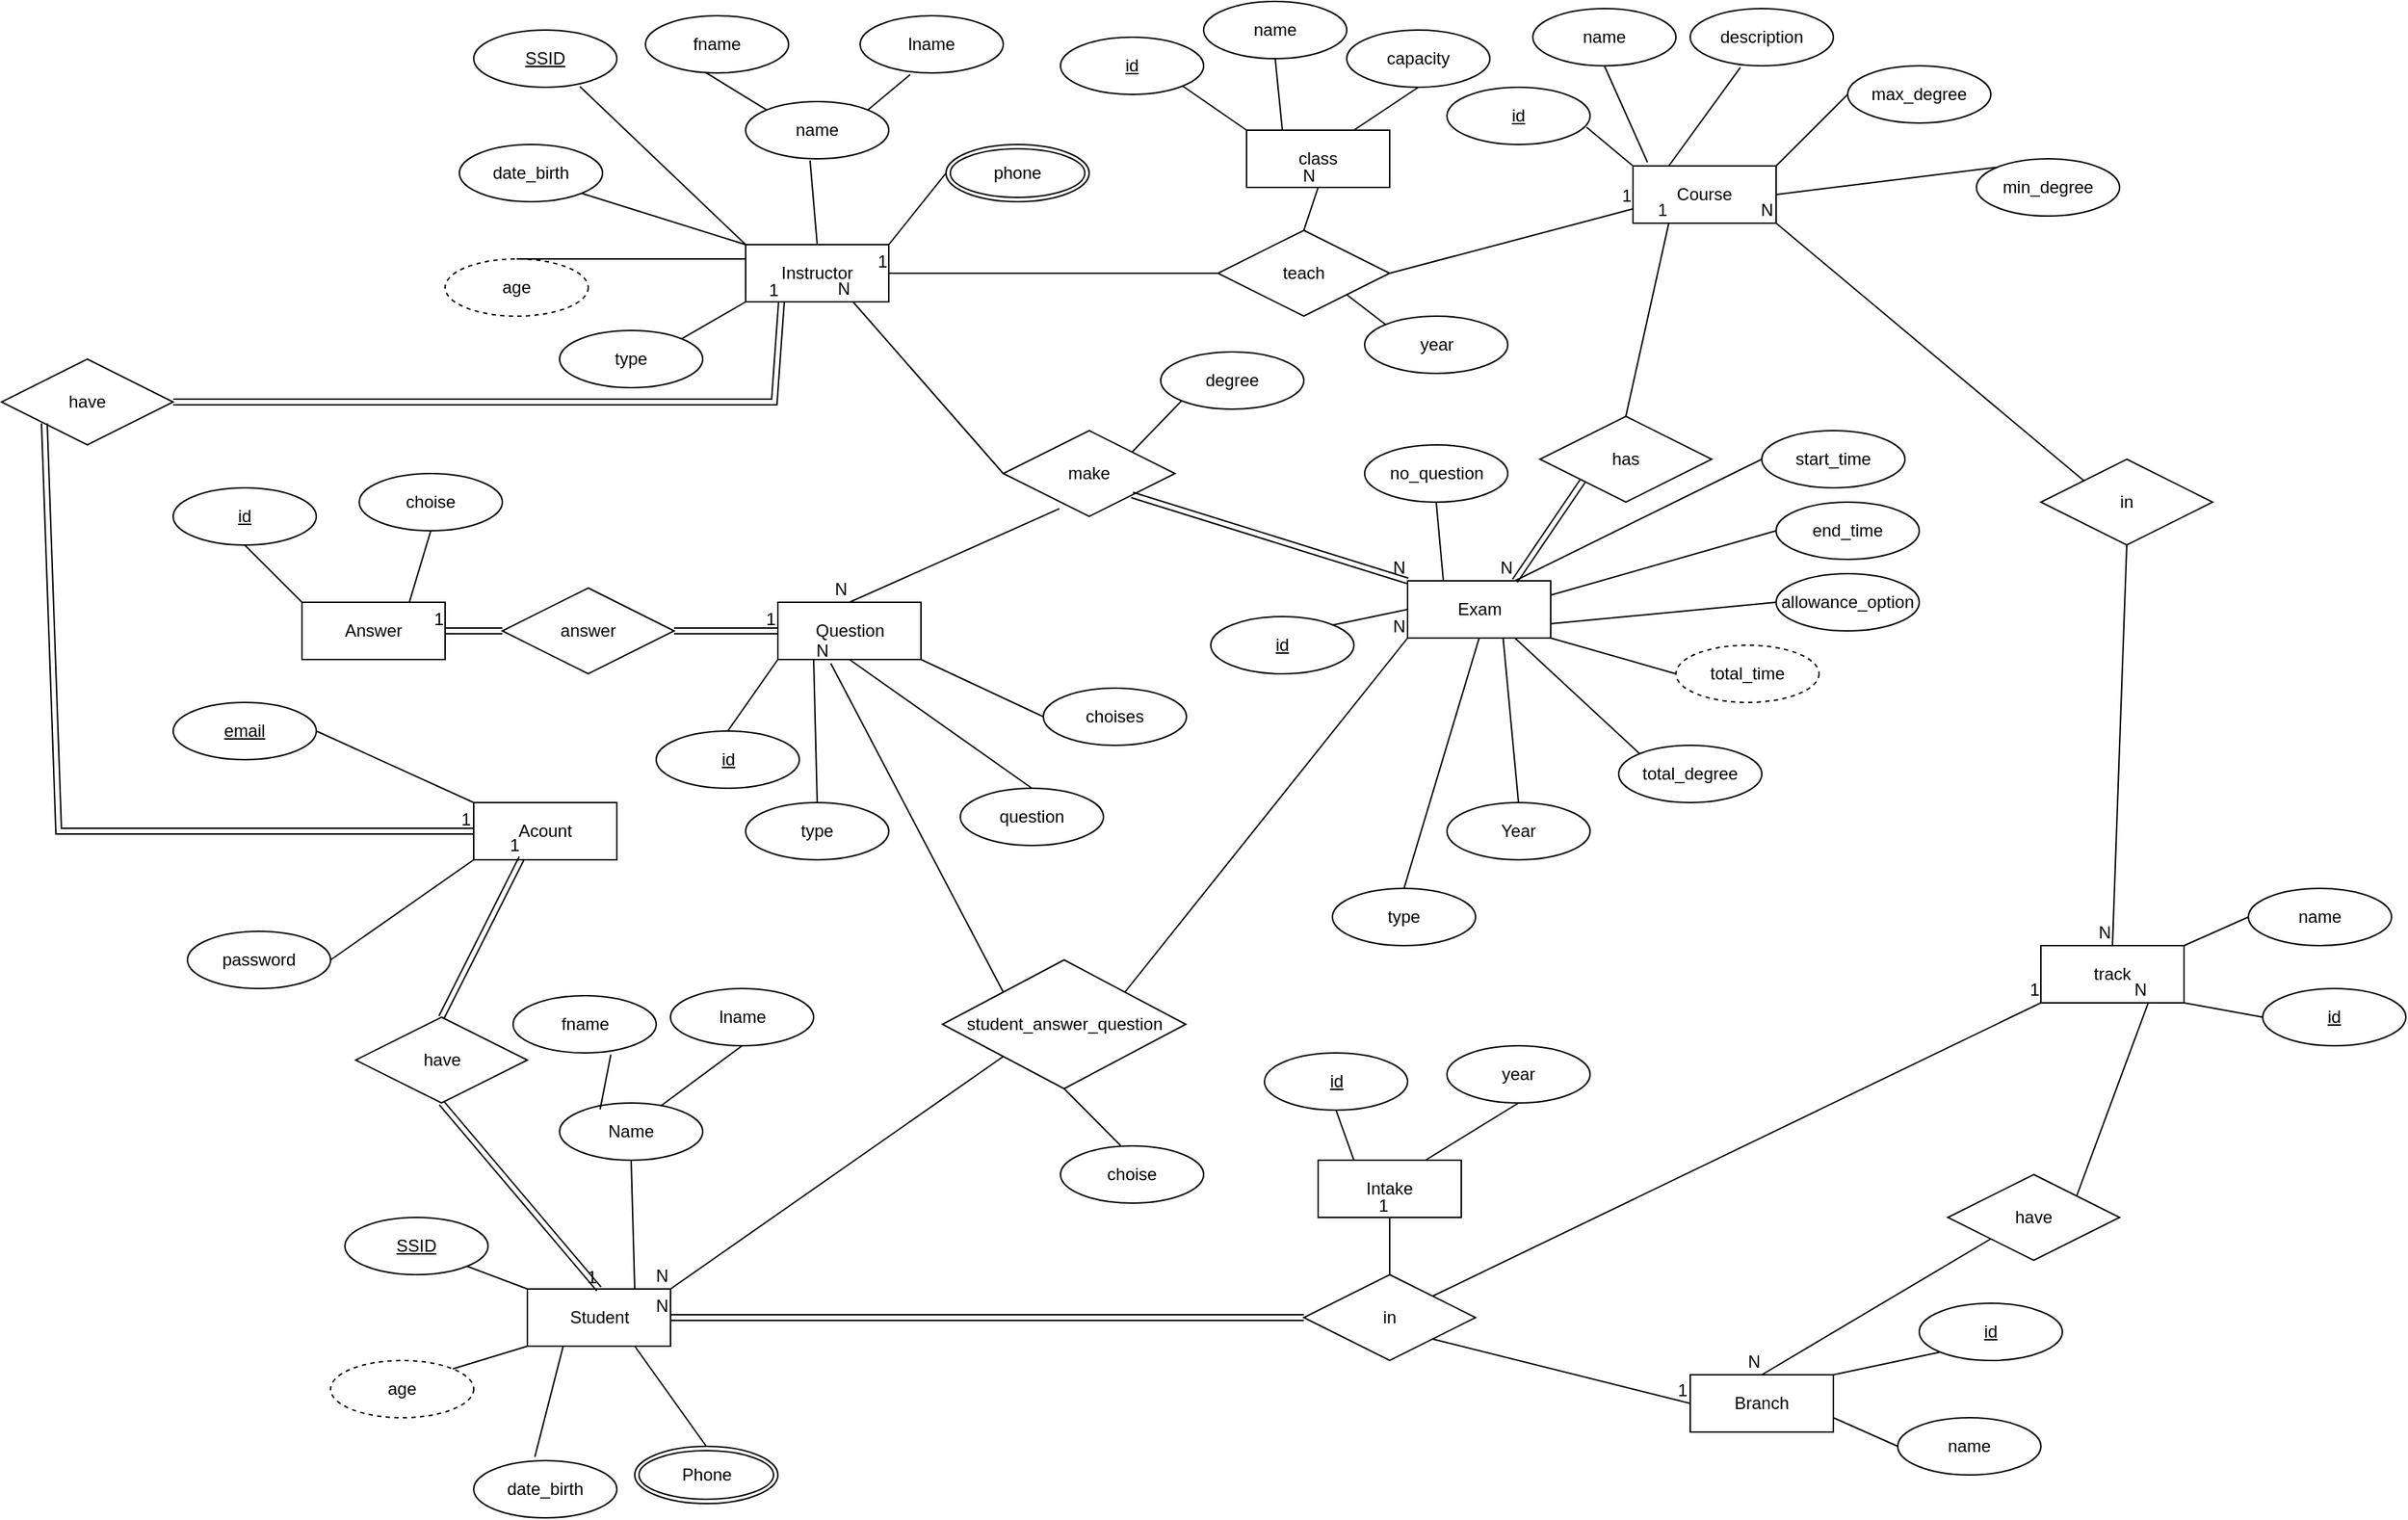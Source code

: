 <mxfile version="24.7.8">
  <diagram name="Page-1" id="6rjsLuwxw9vJ4k6Bj9x0">
    <mxGraphModel dx="2284" dy="843" grid="1" gridSize="10" guides="1" tooltips="1" connect="1" arrows="1" fold="1" page="1" pageScale="1" pageWidth="850" pageHeight="1100" math="0" shadow="0">
      <root>
        <mxCell id="0" />
        <mxCell id="1" parent="0" />
        <mxCell id="X1uNKG1rofJCswYm5kxe-12" value="Course" style="whiteSpace=wrap;html=1;align=center;" parent="1" vertex="1">
          <mxGeometry x="520" y="165" width="100" height="40" as="geometry" />
        </mxCell>
        <mxCell id="X1uNKG1rofJCswYm5kxe-13" value="id" style="ellipse;whiteSpace=wrap;html=1;align=center;fontStyle=4;" parent="1" vertex="1">
          <mxGeometry x="390" y="110" width="100" height="40" as="geometry" />
        </mxCell>
        <mxCell id="X1uNKG1rofJCswYm5kxe-14" value="name" style="ellipse;whiteSpace=wrap;html=1;align=center;" parent="1" vertex="1">
          <mxGeometry x="450" y="55" width="100" height="40" as="geometry" />
        </mxCell>
        <mxCell id="X1uNKG1rofJCswYm5kxe-15" value="description" style="ellipse;whiteSpace=wrap;html=1;align=center;" parent="1" vertex="1">
          <mxGeometry x="560" y="55" width="100" height="40" as="geometry" />
        </mxCell>
        <mxCell id="X1uNKG1rofJCswYm5kxe-16" value="max_degree" style="ellipse;whiteSpace=wrap;html=1;align=center;" parent="1" vertex="1">
          <mxGeometry x="670" y="95" width="100" height="40" as="geometry" />
        </mxCell>
        <mxCell id="X1uNKG1rofJCswYm5kxe-17" value="min_degree" style="ellipse;whiteSpace=wrap;html=1;align=center;" parent="1" vertex="1">
          <mxGeometry x="760" y="160" width="100" height="40" as="geometry" />
        </mxCell>
        <mxCell id="X1uNKG1rofJCswYm5kxe-18" value="" style="endArrow=none;html=1;rounded=0;exitX=0.975;exitY=0.696;exitDx=0;exitDy=0;exitPerimeter=0;entryX=0;entryY=0;entryDx=0;entryDy=0;" parent="1" source="X1uNKG1rofJCswYm5kxe-13" target="X1uNKG1rofJCswYm5kxe-12" edge="1">
          <mxGeometry relative="1" as="geometry">
            <mxPoint x="450" y="155" as="sourcePoint" />
            <mxPoint x="610" y="155" as="targetPoint" />
          </mxGeometry>
        </mxCell>
        <mxCell id="X1uNKG1rofJCswYm5kxe-19" value="" style="endArrow=none;html=1;rounded=0;exitX=0.5;exitY=1;exitDx=0;exitDy=0;entryX=0.101;entryY=-0.065;entryDx=0;entryDy=0;entryPerimeter=0;" parent="1" source="X1uNKG1rofJCswYm5kxe-14" target="X1uNKG1rofJCswYm5kxe-12" edge="1">
          <mxGeometry relative="1" as="geometry">
            <mxPoint x="448" y="103" as="sourcePoint" />
            <mxPoint x="540" y="155" as="targetPoint" />
          </mxGeometry>
        </mxCell>
        <mxCell id="X1uNKG1rofJCswYm5kxe-20" value="" style="endArrow=none;html=1;rounded=0;exitX=0.35;exitY=1.029;exitDx=0;exitDy=0;entryX=0.25;entryY=0;entryDx=0;entryDy=0;exitPerimeter=0;" parent="1" source="X1uNKG1rofJCswYm5kxe-15" target="X1uNKG1rofJCswYm5kxe-12" edge="1">
          <mxGeometry relative="1" as="geometry">
            <mxPoint x="550" y="95" as="sourcePoint" />
            <mxPoint x="555" y="175" as="targetPoint" />
          </mxGeometry>
        </mxCell>
        <mxCell id="X1uNKG1rofJCswYm5kxe-21" value="" style="endArrow=none;html=1;rounded=0;exitX=0;exitY=0.5;exitDx=0;exitDy=0;entryX=1;entryY=0;entryDx=0;entryDy=0;" parent="1" source="X1uNKG1rofJCswYm5kxe-16" target="X1uNKG1rofJCswYm5kxe-12" edge="1">
          <mxGeometry relative="1" as="geometry">
            <mxPoint x="665" y="96" as="sourcePoint" />
            <mxPoint x="605" y="175" as="targetPoint" />
          </mxGeometry>
        </mxCell>
        <mxCell id="X1uNKG1rofJCswYm5kxe-22" value="" style="endArrow=none;html=1;rounded=0;exitX=0;exitY=0;exitDx=0;exitDy=0;entryX=1;entryY=0.5;entryDx=0;entryDy=0;" parent="1" source="X1uNKG1rofJCswYm5kxe-17" target="X1uNKG1rofJCswYm5kxe-12" edge="1">
          <mxGeometry relative="1" as="geometry">
            <mxPoint x="690" y="145" as="sourcePoint" />
            <mxPoint x="630" y="175" as="targetPoint" />
          </mxGeometry>
        </mxCell>
        <mxCell id="X1uNKG1rofJCswYm5kxe-23" value="Instructor" style="whiteSpace=wrap;html=1;align=center;" parent="1" vertex="1">
          <mxGeometry x="-100" y="220" width="100" height="40" as="geometry" />
        </mxCell>
        <mxCell id="X1uNKG1rofJCswYm5kxe-24" value="SSID" style="ellipse;whiteSpace=wrap;html=1;align=center;fontStyle=4;" parent="1" vertex="1">
          <mxGeometry x="-290" y="70" width="100" height="40" as="geometry" />
        </mxCell>
        <mxCell id="X1uNKG1rofJCswYm5kxe-25" value="fname" style="ellipse;whiteSpace=wrap;html=1;align=center;" parent="1" vertex="1">
          <mxGeometry x="-170" y="60" width="100" height="40" as="geometry" />
        </mxCell>
        <mxCell id="X1uNKG1rofJCswYm5kxe-26" value="lname" style="ellipse;whiteSpace=wrap;html=1;align=center;" parent="1" vertex="1">
          <mxGeometry x="-20" y="60" width="100" height="40" as="geometry" />
        </mxCell>
        <mxCell id="X1uNKG1rofJCswYm5kxe-27" value="" style="endArrow=none;html=1;rounded=0;exitX=0.742;exitY=0.987;exitDx=0;exitDy=0;exitPerimeter=0;entryX=0;entryY=0;entryDx=0;entryDy=0;" parent="1" source="X1uNKG1rofJCswYm5kxe-24" target="X1uNKG1rofJCswYm5kxe-23" edge="1">
          <mxGeometry relative="1" as="geometry">
            <mxPoint x="-140" y="290" as="sourcePoint" />
            <mxPoint x="20" y="290" as="targetPoint" />
          </mxGeometry>
        </mxCell>
        <mxCell id="X1uNKG1rofJCswYm5kxe-28" value="" style="endArrow=none;html=1;rounded=0;exitX=0.417;exitY=0.987;exitDx=0;exitDy=0;exitPerimeter=0;entryX=0;entryY=0;entryDx=0;entryDy=0;" parent="1" source="X1uNKG1rofJCswYm5kxe-25" target="X1uNKG1rofJCswYm5kxe-34" edge="1">
          <mxGeometry relative="1" as="geometry">
            <mxPoint x="-206" y="119" as="sourcePoint" />
            <mxPoint x="-110" y="210" as="targetPoint" />
          </mxGeometry>
        </mxCell>
        <mxCell id="X1uNKG1rofJCswYm5kxe-29" value="" style="endArrow=none;html=1;rounded=0;exitX=0.35;exitY=1.029;exitDx=0;exitDy=0;exitPerimeter=0;entryX=1;entryY=0;entryDx=0;entryDy=0;" parent="1" source="X1uNKG1rofJCswYm5kxe-26" target="X1uNKG1rofJCswYm5kxe-34" edge="1">
          <mxGeometry relative="1" as="geometry">
            <mxPoint x="-111" y="111" as="sourcePoint" />
            <mxPoint x="-85" y="210" as="targetPoint" />
          </mxGeometry>
        </mxCell>
        <mxCell id="X1uNKG1rofJCswYm5kxe-30" value="Question" style="whiteSpace=wrap;html=1;align=center;" parent="1" vertex="1">
          <mxGeometry x="-77.5" y="470" width="100" height="40" as="geometry" />
        </mxCell>
        <mxCell id="X1uNKG1rofJCswYm5kxe-31" value="id" style="ellipse;whiteSpace=wrap;html=1;align=center;fontStyle=4;" parent="1" vertex="1">
          <mxGeometry x="-162.5" y="560" width="100" height="40" as="geometry" />
        </mxCell>
        <mxCell id="X1uNKG1rofJCswYm5kxe-33" value="phone" style="ellipse;shape=doubleEllipse;margin=3;whiteSpace=wrap;html=1;align=center;" parent="1" vertex="1">
          <mxGeometry x="40" y="150" width="100" height="40" as="geometry" />
        </mxCell>
        <mxCell id="X1uNKG1rofJCswYm5kxe-34" value="name" style="ellipse;whiteSpace=wrap;html=1;align=center;" parent="1" vertex="1">
          <mxGeometry x="-100" y="120" width="100" height="40" as="geometry" />
        </mxCell>
        <mxCell id="X1uNKG1rofJCswYm5kxe-35" value="" style="endArrow=none;html=1;rounded=0;exitX=0.45;exitY=1.029;exitDx=0;exitDy=0;exitPerimeter=0;entryX=0.5;entryY=0;entryDx=0;entryDy=0;" parent="1" source="X1uNKG1rofJCswYm5kxe-34" target="X1uNKG1rofJCswYm5kxe-23" edge="1">
          <mxGeometry relative="1" as="geometry">
            <mxPoint x="-20" y="300" as="sourcePoint" />
            <mxPoint x="140" y="300" as="targetPoint" />
          </mxGeometry>
        </mxCell>
        <mxCell id="X1uNKG1rofJCswYm5kxe-36" value="" style="endArrow=none;html=1;rounded=0;exitX=1;exitY=0;exitDx=0;exitDy=0;entryX=0;entryY=0.5;entryDx=0;entryDy=0;" parent="1" source="X1uNKG1rofJCswYm5kxe-23" target="X1uNKG1rofJCswYm5kxe-33" edge="1">
          <mxGeometry relative="1" as="geometry">
            <mxPoint x="80" y="320" as="sourcePoint" />
            <mxPoint x="240" y="320" as="targetPoint" />
          </mxGeometry>
        </mxCell>
        <mxCell id="X1uNKG1rofJCswYm5kxe-37" value="age" style="ellipse;whiteSpace=wrap;html=1;align=center;dashed=1;" parent="1" vertex="1">
          <mxGeometry x="-310" y="230" width="100" height="40" as="geometry" />
        </mxCell>
        <mxCell id="X1uNKG1rofJCswYm5kxe-38" value="date_birth" style="ellipse;whiteSpace=wrap;html=1;align=center;" parent="1" vertex="1">
          <mxGeometry x="-300" y="150" width="100" height="40" as="geometry" />
        </mxCell>
        <mxCell id="X1uNKG1rofJCswYm5kxe-39" value="" style="endArrow=none;html=1;rounded=0;exitX=0;exitY=0;exitDx=0;exitDy=0;entryX=1;entryY=1;entryDx=0;entryDy=0;" parent="1" source="X1uNKG1rofJCswYm5kxe-23" target="X1uNKG1rofJCswYm5kxe-38" edge="1">
          <mxGeometry relative="1" as="geometry">
            <mxPoint x="70" y="230" as="sourcePoint" />
            <mxPoint x="130" y="200" as="targetPoint" />
          </mxGeometry>
        </mxCell>
        <mxCell id="X1uNKG1rofJCswYm5kxe-40" value="" style="endArrow=none;html=1;rounded=0;exitX=0.5;exitY=0;exitDx=0;exitDy=0;entryX=0;entryY=0.25;entryDx=0;entryDy=0;" parent="1" source="X1uNKG1rofJCswYm5kxe-37" target="X1uNKG1rofJCswYm5kxe-23" edge="1">
          <mxGeometry relative="1" as="geometry">
            <mxPoint x="70" y="270" as="sourcePoint" />
            <mxPoint x="135" y="276" as="targetPoint" />
          </mxGeometry>
        </mxCell>
        <mxCell id="X1uNKG1rofJCswYm5kxe-41" value="type" style="ellipse;whiteSpace=wrap;html=1;align=center;" parent="1" vertex="1">
          <mxGeometry x="-100" y="610" width="100" height="40" as="geometry" />
        </mxCell>
        <mxCell id="X1uNKG1rofJCswYm5kxe-42" value="" style="endArrow=none;html=1;rounded=0;exitX=0.5;exitY=0;exitDx=0;exitDy=0;entryX=0;entryY=1;entryDx=0;entryDy=0;" parent="1" source="X1uNKG1rofJCswYm5kxe-31" target="X1uNKG1rofJCswYm5kxe-30" edge="1">
          <mxGeometry relative="1" as="geometry">
            <mxPoint x="-142.505" y="474.142" as="sourcePoint" />
            <mxPoint x="92.14" y="570" as="targetPoint" />
          </mxGeometry>
        </mxCell>
        <mxCell id="X1uNKG1rofJCswYm5kxe-43" value="" style="endArrow=none;html=1;rounded=0;exitX=0.5;exitY=0;exitDx=0;exitDy=0;entryX=0.25;entryY=1;entryDx=0;entryDy=0;" parent="1" source="X1uNKG1rofJCswYm5kxe-41" target="X1uNKG1rofJCswYm5kxe-30" edge="1">
          <mxGeometry relative="1" as="geometry">
            <mxPoint x="-57.646" y="434.226" as="sourcePoint" />
            <mxPoint x="-37.86" y="560" as="targetPoint" />
          </mxGeometry>
        </mxCell>
        <mxCell id="X1uNKG1rofJCswYm5kxe-44" value="Exam" style="whiteSpace=wrap;html=1;align=center;direction=west;" parent="1" vertex="1">
          <mxGeometry x="362.5" y="455.0" width="100" height="40" as="geometry" />
        </mxCell>
        <mxCell id="X1uNKG1rofJCswYm5kxe-47" value="Student" style="whiteSpace=wrap;html=1;align=center;" parent="1" vertex="1">
          <mxGeometry x="-252.5" y="950" width="100" height="40" as="geometry" />
        </mxCell>
        <mxCell id="X1uNKG1rofJCswYm5kxe-54" value="SSID" style="ellipse;whiteSpace=wrap;html=1;align=center;fontStyle=4;" parent="1" vertex="1">
          <mxGeometry x="-380" y="900" width="100" height="40" as="geometry" />
        </mxCell>
        <mxCell id="X1uNKG1rofJCswYm5kxe-55" value="Name" style="ellipse;whiteSpace=wrap;html=1;align=center;" parent="1" vertex="1">
          <mxGeometry x="-230" y="820" width="100" height="40" as="geometry" />
        </mxCell>
        <mxCell id="X1uNKG1rofJCswYm5kxe-56" value="fname" style="ellipse;whiteSpace=wrap;html=1;align=center;" parent="1" vertex="1">
          <mxGeometry x="-262.5" y="745" width="100" height="40" as="geometry" />
        </mxCell>
        <mxCell id="X1uNKG1rofJCswYm5kxe-57" value="lname" style="ellipse;whiteSpace=wrap;html=1;align=center;" parent="1" vertex="1">
          <mxGeometry x="-152.5" y="740" width="100" height="40" as="geometry" />
        </mxCell>
        <mxCell id="X1uNKG1rofJCswYm5kxe-59" value="Phone" style="ellipse;shape=doubleEllipse;margin=3;whiteSpace=wrap;html=1;align=center;" parent="1" vertex="1">
          <mxGeometry x="-177.5" y="1060" width="100" height="40" as="geometry" />
        </mxCell>
        <mxCell id="X1uNKG1rofJCswYm5kxe-60" value="date_birth" style="ellipse;whiteSpace=wrap;html=1;align=center;" parent="1" vertex="1">
          <mxGeometry x="-290" y="1070" width="100" height="40" as="geometry" />
        </mxCell>
        <mxCell id="X1uNKG1rofJCswYm5kxe-61" value="" style="endArrow=none;html=1;rounded=0;exitX=1;exitY=1;exitDx=0;exitDy=0;entryX=0;entryY=0;entryDx=0;entryDy=0;" parent="1" source="X1uNKG1rofJCswYm5kxe-54" target="X1uNKG1rofJCswYm5kxe-47" edge="1">
          <mxGeometry relative="1" as="geometry">
            <mxPoint x="-392.5" y="970" as="sourcePoint" />
            <mxPoint x="-232.5" y="970" as="targetPoint" />
          </mxGeometry>
        </mxCell>
        <mxCell id="X1uNKG1rofJCswYm5kxe-62" value="" style="endArrow=none;html=1;rounded=0;exitX=0.5;exitY=1;exitDx=0;exitDy=0;entryX=0.75;entryY=0;entryDx=0;entryDy=0;" parent="1" source="X1uNKG1rofJCswYm5kxe-55" target="X1uNKG1rofJCswYm5kxe-47" edge="1">
          <mxGeometry relative="1" as="geometry">
            <mxPoint x="-347.5" y="864" as="sourcePoint" />
            <mxPoint x="-172.5" y="920" as="targetPoint" />
          </mxGeometry>
        </mxCell>
        <mxCell id="X1uNKG1rofJCswYm5kxe-63" value="" style="endArrow=none;html=1;rounded=0;exitX=0.683;exitY=1.029;exitDx=0;exitDy=0;entryX=0.283;entryY=0.113;entryDx=0;entryDy=0;exitPerimeter=0;entryPerimeter=0;" parent="1" source="X1uNKG1rofJCswYm5kxe-56" target="X1uNKG1rofJCswYm5kxe-55" edge="1">
          <mxGeometry relative="1" as="geometry">
            <mxPoint x="-239.5" y="871" as="sourcePoint" />
            <mxPoint x="-237.5" y="910" as="targetPoint" />
          </mxGeometry>
        </mxCell>
        <mxCell id="X1uNKG1rofJCswYm5kxe-64" value="" style="endArrow=none;html=1;rounded=0;exitX=0.5;exitY=1;exitDx=0;exitDy=0;entryX=0.708;entryY=0.05;entryDx=0;entryDy=0;entryPerimeter=0;" parent="1" source="X1uNKG1rofJCswYm5kxe-57" target="X1uNKG1rofJCswYm5kxe-55" edge="1">
          <mxGeometry relative="1" as="geometry">
            <mxPoint x="-304.5" y="791" as="sourcePoint" />
            <mxPoint x="-254.5" y="835" as="targetPoint" />
          </mxGeometry>
        </mxCell>
        <mxCell id="X1uNKG1rofJCswYm5kxe-65" value="" style="endArrow=none;html=1;rounded=0;exitX=0.5;exitY=0;exitDx=0;exitDy=0;entryX=0.75;entryY=1;entryDx=0;entryDy=0;" parent="1" source="X1uNKG1rofJCswYm5kxe-59" target="X1uNKG1rofJCswYm5kxe-47" edge="1">
          <mxGeometry relative="1" as="geometry">
            <mxPoint x="-197.5" y="844" as="sourcePoint" />
            <mxPoint x="-191.5" y="882" as="targetPoint" />
          </mxGeometry>
        </mxCell>
        <mxCell id="X1uNKG1rofJCswYm5kxe-66" value="" style="endArrow=none;html=1;rounded=0;exitX=0.427;exitY=-0.065;exitDx=0;exitDy=0;entryX=0.25;entryY=1;entryDx=0;entryDy=0;exitPerimeter=0;" parent="1" source="X1uNKG1rofJCswYm5kxe-60" target="X1uNKG1rofJCswYm5kxe-47" edge="1">
          <mxGeometry relative="1" as="geometry">
            <mxPoint x="-92.5" y="920" as="sourcePoint" />
            <mxPoint x="-142.5" y="960" as="targetPoint" />
          </mxGeometry>
        </mxCell>
        <mxCell id="X1uNKG1rofJCswYm5kxe-67" value="age" style="ellipse;whiteSpace=wrap;html=1;align=center;dashed=1;" parent="1" vertex="1">
          <mxGeometry x="-390" y="1000" width="100" height="40" as="geometry" />
        </mxCell>
        <mxCell id="X1uNKG1rofJCswYm5kxe-85" value="Acount" style="whiteSpace=wrap;html=1;align=center;" parent="1" vertex="1">
          <mxGeometry x="-290" y="610.0" width="100" height="40" as="geometry" />
        </mxCell>
        <mxCell id="X1uNKG1rofJCswYm5kxe-86" value="type" style="ellipse;whiteSpace=wrap;html=1;align=center;direction=west;" parent="1" vertex="1">
          <mxGeometry x="310" y="670" width="100" height="40" as="geometry" />
        </mxCell>
        <mxCell id="X1uNKG1rofJCswYm5kxe-87" value="id" style="ellipse;whiteSpace=wrap;html=1;align=center;fontStyle=4;direction=west;" parent="1" vertex="1">
          <mxGeometry x="225" y="480" width="100" height="40" as="geometry" />
        </mxCell>
        <mxCell id="X1uNKG1rofJCswYm5kxe-88" value="" style="endArrow=none;html=1;rounded=0;exitX=0;exitY=1;exitDx=0;exitDy=0;entryX=1;entryY=0.5;entryDx=0;entryDy=0;" parent="1" source="X1uNKG1rofJCswYm5kxe-87" target="X1uNKG1rofJCswYm5kxe-44" edge="1">
          <mxGeometry relative="1" as="geometry">
            <mxPoint x="432.5" y="350" as="sourcePoint" />
            <mxPoint x="592.5" y="350" as="targetPoint" />
          </mxGeometry>
        </mxCell>
        <mxCell id="X1uNKG1rofJCswYm5kxe-89" value="" style="endArrow=none;html=1;rounded=0;exitX=0.5;exitY=0;exitDx=0;exitDy=0;entryX=0.5;entryY=1;entryDx=0;entryDy=0;" parent="1" source="X1uNKG1rofJCswYm5kxe-44" target="X1uNKG1rofJCswYm5kxe-86" edge="1">
          <mxGeometry relative="1" as="geometry">
            <mxPoint x="337.5" y="429.0" as="sourcePoint" />
            <mxPoint x="372.5" y="465.0" as="targetPoint" />
          </mxGeometry>
        </mxCell>
        <mxCell id="X1uNKG1rofJCswYm5kxe-106" value="start_time" style="ellipse;whiteSpace=wrap;html=1;align=center;" parent="1" vertex="1">
          <mxGeometry x="610" y="350" width="100" height="40" as="geometry" />
        </mxCell>
        <mxCell id="X1uNKG1rofJCswYm5kxe-108" value="end_time" style="ellipse;whiteSpace=wrap;html=1;align=center;" parent="1" vertex="1">
          <mxGeometry x="620" y="400" width="100" height="40" as="geometry" />
        </mxCell>
        <mxCell id="X1uNKG1rofJCswYm5kxe-109" value="" style="endArrow=none;html=1;rounded=0;exitX=0;exitY=0.5;exitDx=0;exitDy=0;entryX=0.25;entryY=1;entryDx=0;entryDy=0;" parent="1" source="X1uNKG1rofJCswYm5kxe-106" target="X1uNKG1rofJCswYm5kxe-44" edge="1">
          <mxGeometry relative="1" as="geometry">
            <mxPoint x="502.5" y="430.0" as="sourcePoint" />
            <mxPoint x="662.5" y="430.0" as="targetPoint" />
          </mxGeometry>
        </mxCell>
        <mxCell id="X1uNKG1rofJCswYm5kxe-110" value="" style="endArrow=none;html=1;rounded=0;exitX=0;exitY=0.5;exitDx=0;exitDy=0;entryX=0;entryY=0.75;entryDx=0;entryDy=0;" parent="1" source="X1uNKG1rofJCswYm5kxe-108" target="X1uNKG1rofJCswYm5kxe-44" edge="1">
          <mxGeometry relative="1" as="geometry">
            <mxPoint x="412.5" y="395" as="sourcePoint" />
            <mxPoint x="397.5" y="465.0" as="targetPoint" />
          </mxGeometry>
        </mxCell>
        <mxCell id="X1uNKG1rofJCswYm5kxe-111" value="allowance_option" style="ellipse;whiteSpace=wrap;html=1;align=center;" parent="1" vertex="1">
          <mxGeometry x="620" y="450" width="100" height="40" as="geometry" />
        </mxCell>
        <mxCell id="X1uNKG1rofJCswYm5kxe-112" value="" style="endArrow=none;html=1;rounded=0;exitX=0;exitY=0.5;exitDx=0;exitDy=0;entryX=0;entryY=0.25;entryDx=0;entryDy=0;" parent="1" source="X1uNKG1rofJCswYm5kxe-111" target="X1uNKG1rofJCswYm5kxe-44" edge="1">
          <mxGeometry relative="1" as="geometry">
            <mxPoint x="477.5" y="384" as="sourcePoint" />
            <mxPoint x="482.5" y="420" as="targetPoint" />
          </mxGeometry>
        </mxCell>
        <mxCell id="X1uNKG1rofJCswYm5kxe-127" value="Year" style="ellipse;whiteSpace=wrap;html=1;align=center;" parent="1" vertex="1">
          <mxGeometry x="390" y="610" width="100" height="40" as="geometry" />
        </mxCell>
        <mxCell id="X1uNKG1rofJCswYm5kxe-128" value="" style="endArrow=none;html=1;rounded=0;exitX=0.5;exitY=0;exitDx=0;exitDy=0;entryX=0.333;entryY=0.013;entryDx=0;entryDy=0;entryPerimeter=0;" parent="1" source="X1uNKG1rofJCswYm5kxe-127" target="X1uNKG1rofJCswYm5kxe-44" edge="1">
          <mxGeometry relative="1" as="geometry">
            <mxPoint x="352.5" y="580" as="sourcePoint" />
            <mxPoint x="512.5" y="580" as="targetPoint" />
          </mxGeometry>
        </mxCell>
        <mxCell id="X1uNKG1rofJCswYm5kxe-192" value="teach" style="shape=rhombus;perimeter=rhombusPerimeter;whiteSpace=wrap;html=1;align=center;" parent="1" vertex="1">
          <mxGeometry x="230" y="210" width="120" height="60" as="geometry" />
        </mxCell>
        <mxCell id="X1uNKG1rofJCswYm5kxe-202" value="question" style="ellipse;whiteSpace=wrap;html=1;align=center;" parent="1" vertex="1">
          <mxGeometry x="50" y="600" width="100" height="40" as="geometry" />
        </mxCell>
        <mxCell id="X1uNKG1rofJCswYm5kxe-205" value="" style="endArrow=none;html=1;rounded=0;exitX=0.5;exitY=0;exitDx=0;exitDy=0;entryX=0.5;entryY=1;entryDx=0;entryDy=0;" parent="1" source="X1uNKG1rofJCswYm5kxe-202" target="X1uNKG1rofJCswYm5kxe-30" edge="1">
          <mxGeometry relative="1" as="geometry">
            <mxPoint x="22.5" y="600" as="sourcePoint" />
            <mxPoint x="182.5" y="600" as="targetPoint" />
          </mxGeometry>
        </mxCell>
        <mxCell id="X1uNKG1rofJCswYm5kxe-206" value="" style="endArrow=none;html=1;rounded=0;exitX=0;exitY=0.5;exitDx=0;exitDy=0;entryX=1;entryY=1;entryDx=0;entryDy=0;" parent="1" source="kfpGIlWbYLHi0j-v9RI3-1" target="X1uNKG1rofJCswYm5kxe-30" edge="1">
          <mxGeometry relative="1" as="geometry">
            <mxPoint x="84.645" y="525.858" as="sourcePoint" />
            <mxPoint x="7.5" y="480" as="targetPoint" />
          </mxGeometry>
        </mxCell>
        <mxCell id="X1uNKG1rofJCswYm5kxe-209" value="year" style="ellipse;whiteSpace=wrap;html=1;align=center;direction=east;" parent="1" vertex="1">
          <mxGeometry x="332.5" y="270" width="100" height="40" as="geometry" />
        </mxCell>
        <mxCell id="X1uNKG1rofJCswYm5kxe-210" value="" style="endArrow=none;html=1;rounded=0;exitX=1;exitY=1;exitDx=0;exitDy=0;entryX=0;entryY=0;entryDx=0;entryDy=0;" parent="1" source="X1uNKG1rofJCswYm5kxe-192" target="X1uNKG1rofJCswYm5kxe-209" edge="1">
          <mxGeometry relative="1" as="geometry">
            <mxPoint x="530" y="355" as="sourcePoint" />
            <mxPoint x="690" y="355" as="targetPoint" />
          </mxGeometry>
        </mxCell>
        <mxCell id="X1uNKG1rofJCswYm5kxe-211" value="class" style="whiteSpace=wrap;html=1;align=center;" parent="1" vertex="1">
          <mxGeometry x="250" y="140" width="100" height="40" as="geometry" />
        </mxCell>
        <mxCell id="X1uNKG1rofJCswYm5kxe-216" value="" style="endArrow=none;html=1;rounded=0;exitX=0.5;exitY=0;exitDx=0;exitDy=0;entryX=0.5;entryY=1;entryDx=0;entryDy=0;" parent="1" source="X1uNKG1rofJCswYm5kxe-192" target="X1uNKG1rofJCswYm5kxe-211" edge="1">
          <mxGeometry relative="1" as="geometry">
            <mxPoint x="260" y="140" as="sourcePoint" />
            <mxPoint x="240" y="150" as="targetPoint" />
          </mxGeometry>
        </mxCell>
        <mxCell id="X1uNKG1rofJCswYm5kxe-217" value="N" style="resizable=0;html=1;whiteSpace=wrap;align=right;verticalAlign=bottom;" parent="X1uNKG1rofJCswYm5kxe-216" connectable="0" vertex="1">
          <mxGeometry x="1" relative="1" as="geometry" />
        </mxCell>
        <mxCell id="X1uNKG1rofJCswYm5kxe-218" value="" style="endArrow=none;html=1;rounded=0;exitX=0;exitY=0.5;exitDx=0;exitDy=0;entryX=1;entryY=0.5;entryDx=0;entryDy=0;" parent="1" source="X1uNKG1rofJCswYm5kxe-192" target="X1uNKG1rofJCswYm5kxe-23" edge="1">
          <mxGeometry relative="1" as="geometry">
            <mxPoint x="200" y="250" as="sourcePoint" />
            <mxPoint x="40" y="250" as="targetPoint" />
          </mxGeometry>
        </mxCell>
        <mxCell id="X1uNKG1rofJCswYm5kxe-219" value="1" style="resizable=0;html=1;whiteSpace=wrap;align=right;verticalAlign=bottom;" parent="X1uNKG1rofJCswYm5kxe-218" connectable="0" vertex="1">
          <mxGeometry x="1" relative="1" as="geometry" />
        </mxCell>
        <mxCell id="X1uNKG1rofJCswYm5kxe-220" value="" style="endArrow=none;html=1;rounded=0;exitX=1;exitY=0.5;exitDx=0;exitDy=0;entryX=0;entryY=0.75;entryDx=0;entryDy=0;" parent="1" source="X1uNKG1rofJCswYm5kxe-192" target="X1uNKG1rofJCswYm5kxe-12" edge="1">
          <mxGeometry relative="1" as="geometry">
            <mxPoint x="350" y="220" as="sourcePoint" />
            <mxPoint x="510" y="220" as="targetPoint" />
          </mxGeometry>
        </mxCell>
        <mxCell id="X1uNKG1rofJCswYm5kxe-221" value="1" style="resizable=0;html=1;whiteSpace=wrap;align=right;verticalAlign=bottom;" parent="X1uNKG1rofJCswYm5kxe-220" connectable="0" vertex="1">
          <mxGeometry x="1" relative="1" as="geometry" />
        </mxCell>
        <mxCell id="X1uNKG1rofJCswYm5kxe-223" value="id" style="ellipse;whiteSpace=wrap;html=1;align=center;fontStyle=4;" parent="1" vertex="1">
          <mxGeometry x="120" y="75" width="100" height="40" as="geometry" />
        </mxCell>
        <mxCell id="X1uNKG1rofJCswYm5kxe-224" value="name" style="ellipse;whiteSpace=wrap;html=1;align=center;" parent="1" vertex="1">
          <mxGeometry x="220" y="50" width="100" height="40" as="geometry" />
        </mxCell>
        <mxCell id="X1uNKG1rofJCswYm5kxe-225" value="capacity" style="ellipse;whiteSpace=wrap;html=1;align=center;" parent="1" vertex="1">
          <mxGeometry x="320" y="70" width="100" height="40" as="geometry" />
        </mxCell>
        <mxCell id="X1uNKG1rofJCswYm5kxe-226" value="" style="endArrow=none;html=1;rounded=0;exitX=1;exitY=1;exitDx=0;exitDy=0;entryX=0;entryY=0;entryDx=0;entryDy=0;" parent="1" source="X1uNKG1rofJCswYm5kxe-223" target="X1uNKG1rofJCswYm5kxe-211" edge="1">
          <mxGeometry relative="1" as="geometry">
            <mxPoint x="250" y="40" as="sourcePoint" />
            <mxPoint x="410" y="40" as="targetPoint" />
          </mxGeometry>
        </mxCell>
        <mxCell id="X1uNKG1rofJCswYm5kxe-227" value="" style="endArrow=none;html=1;rounded=0;exitX=0.5;exitY=1;exitDx=0;exitDy=0;entryX=0.25;entryY=0;entryDx=0;entryDy=0;" parent="1" source="X1uNKG1rofJCswYm5kxe-224" target="X1uNKG1rofJCswYm5kxe-211" edge="1">
          <mxGeometry relative="1" as="geometry">
            <mxPoint x="195" y="44" as="sourcePoint" />
            <mxPoint x="200" y="75" as="targetPoint" />
          </mxGeometry>
        </mxCell>
        <mxCell id="X1uNKG1rofJCswYm5kxe-228" value="" style="endArrow=none;html=1;rounded=0;exitX=0.5;exitY=1;exitDx=0;exitDy=0;entryX=0.75;entryY=0;entryDx=0;entryDy=0;" parent="1" source="X1uNKG1rofJCswYm5kxe-225" target="X1uNKG1rofJCswYm5kxe-211" edge="1">
          <mxGeometry relative="1" as="geometry">
            <mxPoint x="205" y="54" as="sourcePoint" />
            <mxPoint x="210" y="85" as="targetPoint" />
          </mxGeometry>
        </mxCell>
        <mxCell id="X1uNKG1rofJCswYm5kxe-234" value="type" style="ellipse;whiteSpace=wrap;html=1;align=center;" parent="1" vertex="1">
          <mxGeometry x="-230" y="280" width="100" height="40" as="geometry" />
        </mxCell>
        <mxCell id="X1uNKG1rofJCswYm5kxe-235" value="" style="endArrow=none;html=1;rounded=0;exitX=0;exitY=1;exitDx=0;exitDy=0;entryX=1;entryY=0;entryDx=0;entryDy=0;" parent="1" source="X1uNKG1rofJCswYm5kxe-23" target="X1uNKG1rofJCswYm5kxe-234" edge="1">
          <mxGeometry relative="1" as="geometry">
            <mxPoint x="-220" y="370" as="sourcePoint" />
            <mxPoint x="-60" y="370" as="targetPoint" />
          </mxGeometry>
        </mxCell>
        <mxCell id="X1uNKG1rofJCswYm5kxe-241" value="email" style="ellipse;whiteSpace=wrap;html=1;align=center;fontStyle=4;" parent="1" vertex="1">
          <mxGeometry x="-500" y="540" width="100" height="40" as="geometry" />
        </mxCell>
        <mxCell id="X1uNKG1rofJCswYm5kxe-242" value="password" style="ellipse;whiteSpace=wrap;html=1;align=center;" parent="1" vertex="1">
          <mxGeometry x="-490" y="700" width="100" height="40" as="geometry" />
        </mxCell>
        <mxCell id="X1uNKG1rofJCswYm5kxe-243" value="" style="endArrow=none;html=1;rounded=0;exitX=1;exitY=0.5;exitDx=0;exitDy=0;" parent="1" source="X1uNKG1rofJCswYm5kxe-241" edge="1">
          <mxGeometry relative="1" as="geometry">
            <mxPoint x="-440" y="750" as="sourcePoint" />
            <mxPoint x="-290" y="610" as="targetPoint" />
          </mxGeometry>
        </mxCell>
        <mxCell id="X1uNKG1rofJCswYm5kxe-244" value="" style="endArrow=none;html=1;rounded=0;exitX=1;exitY=0.5;exitDx=0;exitDy=0;entryX=0;entryY=1;entryDx=0;entryDy=0;" parent="1" source="X1uNKG1rofJCswYm5kxe-242" target="X1uNKG1rofJCswYm5kxe-85" edge="1">
          <mxGeometry relative="1" as="geometry">
            <mxPoint x="-360" y="720" as="sourcePoint" />
            <mxPoint x="-200" y="720" as="targetPoint" />
          </mxGeometry>
        </mxCell>
        <mxCell id="X1uNKG1rofJCswYm5kxe-245" value="have" style="shape=rhombus;perimeter=rhombusPerimeter;whiteSpace=wrap;html=1;align=center;" parent="1" vertex="1">
          <mxGeometry x="-372.5" y="760" width="120" height="60" as="geometry" />
        </mxCell>
        <mxCell id="X1uNKG1rofJCswYm5kxe-246" value="" style="shape=link;html=1;rounded=0;exitX=0.5;exitY=0;exitDx=0;exitDy=0;entryX=0.336;entryY=0.965;entryDx=0;entryDy=0;entryPerimeter=0;" parent="1" source="X1uNKG1rofJCswYm5kxe-245" target="X1uNKG1rofJCswYm5kxe-85" edge="1">
          <mxGeometry relative="1" as="geometry">
            <mxPoint x="-330" y="700" as="sourcePoint" />
            <mxPoint x="-170" y="700" as="targetPoint" />
          </mxGeometry>
        </mxCell>
        <mxCell id="X1uNKG1rofJCswYm5kxe-247" value="1" style="resizable=0;html=1;whiteSpace=wrap;align=right;verticalAlign=bottom;" parent="X1uNKG1rofJCswYm5kxe-246" connectable="0" vertex="1">
          <mxGeometry x="1" relative="1" as="geometry" />
        </mxCell>
        <mxCell id="X1uNKG1rofJCswYm5kxe-248" value="" style="shape=link;html=1;rounded=0;exitX=0.5;exitY=1;exitDx=0;exitDy=0;entryX=0.5;entryY=0;entryDx=0;entryDy=0;" parent="1" source="X1uNKG1rofJCswYm5kxe-245" target="X1uNKG1rofJCswYm5kxe-47" edge="1">
          <mxGeometry relative="1" as="geometry">
            <mxPoint x="-270" y="770" as="sourcePoint" />
            <mxPoint x="-236" y="649" as="targetPoint" />
          </mxGeometry>
        </mxCell>
        <mxCell id="X1uNKG1rofJCswYm5kxe-249" value="1" style="resizable=0;html=1;whiteSpace=wrap;align=right;verticalAlign=bottom;" parent="X1uNKG1rofJCswYm5kxe-248" connectable="0" vertex="1">
          <mxGeometry x="1" relative="1" as="geometry" />
        </mxCell>
        <mxCell id="X1uNKG1rofJCswYm5kxe-250" value="have" style="shape=rhombus;perimeter=rhombusPerimeter;whiteSpace=wrap;html=1;align=center;" parent="1" vertex="1">
          <mxGeometry x="-620" y="300" width="120" height="60" as="geometry" />
        </mxCell>
        <mxCell id="X1uNKG1rofJCswYm5kxe-251" value="" style="shape=link;html=1;rounded=0;exitX=1;exitY=0.5;exitDx=0;exitDy=0;entryX=0.25;entryY=1;entryDx=0;entryDy=0;" parent="1" source="X1uNKG1rofJCswYm5kxe-250" target="X1uNKG1rofJCswYm5kxe-23" edge="1">
          <mxGeometry relative="1" as="geometry">
            <mxPoint x="-270" y="770" as="sourcePoint" />
            <mxPoint x="-236" y="649" as="targetPoint" />
            <Array as="points">
              <mxPoint x="-80" y="330" />
            </Array>
          </mxGeometry>
        </mxCell>
        <mxCell id="X1uNKG1rofJCswYm5kxe-252" value="1" style="resizable=0;html=1;whiteSpace=wrap;align=right;verticalAlign=bottom;" parent="X1uNKG1rofJCswYm5kxe-251" connectable="0" vertex="1">
          <mxGeometry x="1" relative="1" as="geometry" />
        </mxCell>
        <mxCell id="X1uNKG1rofJCswYm5kxe-253" value="" style="shape=link;html=1;rounded=0;exitX=0;exitY=1;exitDx=0;exitDy=0;entryX=0;entryY=0.5;entryDx=0;entryDy=0;" parent="1" source="X1uNKG1rofJCswYm5kxe-250" target="X1uNKG1rofJCswYm5kxe-85" edge="1">
          <mxGeometry relative="1" as="geometry">
            <mxPoint x="-180" y="490" as="sourcePoint" />
            <mxPoint x="-141" y="447" as="targetPoint" />
            <Array as="points">
              <mxPoint x="-580" y="630" />
            </Array>
          </mxGeometry>
        </mxCell>
        <mxCell id="X1uNKG1rofJCswYm5kxe-254" value="1" style="resizable=0;html=1;whiteSpace=wrap;align=right;verticalAlign=bottom;" parent="X1uNKG1rofJCswYm5kxe-253" connectable="0" vertex="1">
          <mxGeometry x="1" relative="1" as="geometry" />
        </mxCell>
        <mxCell id="X1uNKG1rofJCswYm5kxe-266" value="" style="endArrow=none;html=1;rounded=0;entryX=0.5;entryY=0;entryDx=0;entryDy=0;exitX=0.327;exitY=0.91;exitDx=0;exitDy=0;exitPerimeter=0;" parent="1" source="X1uNKG1rofJCswYm5kxe-269" target="X1uNKG1rofJCswYm5kxe-30" edge="1">
          <mxGeometry relative="1" as="geometry">
            <mxPoint x="110" y="410" as="sourcePoint" />
            <mxPoint x="473" y="505" as="targetPoint" />
          </mxGeometry>
        </mxCell>
        <mxCell id="X1uNKG1rofJCswYm5kxe-267" value="N" style="resizable=0;html=1;whiteSpace=wrap;align=right;verticalAlign=bottom;" parent="X1uNKG1rofJCswYm5kxe-266" connectable="0" vertex="1">
          <mxGeometry x="1" relative="1" as="geometry" />
        </mxCell>
        <mxCell id="X1uNKG1rofJCswYm5kxe-269" value="make" style="shape=rhombus;perimeter=rhombusPerimeter;whiteSpace=wrap;html=1;align=center;" parent="1" vertex="1">
          <mxGeometry x="80" y="350" width="120" height="60" as="geometry" />
        </mxCell>
        <mxCell id="X1uNKG1rofJCswYm5kxe-272" value="" style="shape=link;html=1;rounded=0;entryX=1;entryY=1;entryDx=0;entryDy=0;exitX=1;exitY=1;exitDx=0;exitDy=0;" parent="1" source="X1uNKG1rofJCswYm5kxe-269" target="X1uNKG1rofJCswYm5kxe-44" edge="1">
          <mxGeometry relative="1" as="geometry">
            <mxPoint x="200" y="380" as="sourcePoint" />
            <mxPoint x="360" y="380" as="targetPoint" />
          </mxGeometry>
        </mxCell>
        <mxCell id="X1uNKG1rofJCswYm5kxe-273" value="N" style="resizable=0;html=1;whiteSpace=wrap;align=right;verticalAlign=bottom;" parent="X1uNKG1rofJCswYm5kxe-272" connectable="0" vertex="1">
          <mxGeometry x="1" relative="1" as="geometry" />
        </mxCell>
        <mxCell id="X1uNKG1rofJCswYm5kxe-276" value="" style="endArrow=none;html=1;rounded=0;entryX=0.75;entryY=1;entryDx=0;entryDy=0;exitX=0;exitY=0.5;exitDx=0;exitDy=0;" parent="1" source="X1uNKG1rofJCswYm5kxe-269" target="X1uNKG1rofJCswYm5kxe-23" edge="1">
          <mxGeometry relative="1" as="geometry">
            <mxPoint x="20" y="300" as="sourcePoint" />
            <mxPoint x="180" y="300" as="targetPoint" />
          </mxGeometry>
        </mxCell>
        <mxCell id="X1uNKG1rofJCswYm5kxe-277" value="N" style="resizable=0;html=1;whiteSpace=wrap;align=right;verticalAlign=bottom;" parent="X1uNKG1rofJCswYm5kxe-276" connectable="0" vertex="1">
          <mxGeometry x="1" relative="1" as="geometry" />
        </mxCell>
        <mxCell id="X1uNKG1rofJCswYm5kxe-283" value="has" style="shape=rhombus;perimeter=rhombusPerimeter;whiteSpace=wrap;html=1;align=center;" parent="1" vertex="1">
          <mxGeometry x="455" y="340" width="120" height="60" as="geometry" />
        </mxCell>
        <mxCell id="X1uNKG1rofJCswYm5kxe-286" value="" style="endArrow=none;html=1;rounded=0;exitX=0.5;exitY=0;exitDx=0;exitDy=0;entryX=0.25;entryY=1;entryDx=0;entryDy=0;" parent="1" source="X1uNKG1rofJCswYm5kxe-283" target="X1uNKG1rofJCswYm5kxe-12" edge="1">
          <mxGeometry relative="1" as="geometry">
            <mxPoint x="520" y="310" as="sourcePoint" />
            <mxPoint x="680" y="310" as="targetPoint" />
          </mxGeometry>
        </mxCell>
        <mxCell id="X1uNKG1rofJCswYm5kxe-287" value="1" style="resizable=0;html=1;whiteSpace=wrap;align=right;verticalAlign=bottom;" parent="X1uNKG1rofJCswYm5kxe-286" connectable="0" vertex="1">
          <mxGeometry x="1" relative="1" as="geometry" />
        </mxCell>
        <mxCell id="X1uNKG1rofJCswYm5kxe-290" value="" style="shape=link;html=1;rounded=0;exitX=0;exitY=1;exitDx=0;exitDy=0;entryX=0.25;entryY=1;entryDx=0;entryDy=0;" parent="1" source="X1uNKG1rofJCswYm5kxe-283" target="X1uNKG1rofJCswYm5kxe-44" edge="1">
          <mxGeometry relative="1" as="geometry">
            <mxPoint x="570" y="400" as="sourcePoint" />
            <mxPoint x="730" y="400" as="targetPoint" />
          </mxGeometry>
        </mxCell>
        <mxCell id="X1uNKG1rofJCswYm5kxe-291" value="N" style="resizable=0;html=1;whiteSpace=wrap;align=right;verticalAlign=bottom;" parent="X1uNKG1rofJCswYm5kxe-290" connectable="0" vertex="1">
          <mxGeometry x="1" relative="1" as="geometry" />
        </mxCell>
        <mxCell id="X1uNKG1rofJCswYm5kxe-292" value="no_question" style="ellipse;whiteSpace=wrap;html=1;align=center;" parent="1" vertex="1">
          <mxGeometry x="332.5" y="360" width="100" height="40" as="geometry" />
        </mxCell>
        <mxCell id="X1uNKG1rofJCswYm5kxe-295" value="" style="endArrow=none;html=1;rounded=0;exitX=0;exitY=1;exitDx=0;exitDy=0;entryX=1;entryY=0;entryDx=0;entryDy=0;" parent="1" source="X1uNKG1rofJCswYm5kxe-386" target="X1uNKG1rofJCswYm5kxe-269" edge="1">
          <mxGeometry relative="1" as="geometry">
            <mxPoint x="170" y="440" as="sourcePoint" />
            <mxPoint x="260" y="620" as="targetPoint" />
          </mxGeometry>
        </mxCell>
        <mxCell id="X1uNKG1rofJCswYm5kxe-297" value="Intake" style="whiteSpace=wrap;html=1;align=center;" parent="1" vertex="1">
          <mxGeometry x="300" y="860" width="100" height="40" as="geometry" />
        </mxCell>
        <mxCell id="X1uNKG1rofJCswYm5kxe-298" value="id" style="ellipse;whiteSpace=wrap;html=1;align=center;fontStyle=4;" parent="1" vertex="1">
          <mxGeometry x="262.5" y="785" width="100" height="40" as="geometry" />
        </mxCell>
        <mxCell id="X1uNKG1rofJCswYm5kxe-299" value="year" style="ellipse;whiteSpace=wrap;html=1;align=center;" parent="1" vertex="1">
          <mxGeometry x="390" y="780" width="100" height="40" as="geometry" />
        </mxCell>
        <mxCell id="X1uNKG1rofJCswYm5kxe-300" value="" style="endArrow=none;html=1;rounded=0;exitX=0.5;exitY=1;exitDx=0;exitDy=0;entryX=0.25;entryY=0;entryDx=0;entryDy=0;" parent="1" source="X1uNKG1rofJCswYm5kxe-298" target="X1uNKG1rofJCswYm5kxe-297" edge="1">
          <mxGeometry relative="1" as="geometry">
            <mxPoint x="335" y="900" as="sourcePoint" />
            <mxPoint x="495" y="900" as="targetPoint" />
          </mxGeometry>
        </mxCell>
        <mxCell id="X1uNKG1rofJCswYm5kxe-301" value="" style="endArrow=none;html=1;rounded=0;exitX=0.5;exitY=1;exitDx=0;exitDy=0;entryX=0.75;entryY=0;entryDx=0;entryDy=0;" parent="1" source="X1uNKG1rofJCswYm5kxe-299" target="X1uNKG1rofJCswYm5kxe-297" edge="1">
          <mxGeometry relative="1" as="geometry">
            <mxPoint x="395" y="860" as="sourcePoint" />
            <mxPoint x="400" y="930" as="targetPoint" />
          </mxGeometry>
        </mxCell>
        <mxCell id="X1uNKG1rofJCswYm5kxe-302" value="in" style="shape=rhombus;perimeter=rhombusPerimeter;whiteSpace=wrap;html=1;align=center;" parent="1" vertex="1">
          <mxGeometry x="290" y="940" width="120" height="60" as="geometry" />
        </mxCell>
        <mxCell id="X1uNKG1rofJCswYm5kxe-308" value="" style="shape=link;html=1;rounded=0;exitX=0;exitY=0.5;exitDx=0;exitDy=0;entryX=1;entryY=0.5;entryDx=0;entryDy=0;" parent="1" source="X1uNKG1rofJCswYm5kxe-302" target="X1uNKG1rofJCswYm5kxe-47" edge="1">
          <mxGeometry relative="1" as="geometry">
            <mxPoint x="60" y="1000" as="sourcePoint" />
            <mxPoint x="-100" y="1000" as="targetPoint" />
          </mxGeometry>
        </mxCell>
        <mxCell id="X1uNKG1rofJCswYm5kxe-309" value="N" style="resizable=0;html=1;whiteSpace=wrap;align=right;verticalAlign=bottom;" parent="X1uNKG1rofJCswYm5kxe-308" connectable="0" vertex="1">
          <mxGeometry x="1" relative="1" as="geometry" />
        </mxCell>
        <mxCell id="X1uNKG1rofJCswYm5kxe-310" value="Branch" style="whiteSpace=wrap;html=1;align=center;" parent="1" vertex="1">
          <mxGeometry x="560" y="1010" width="100" height="40" as="geometry" />
        </mxCell>
        <mxCell id="X1uNKG1rofJCswYm5kxe-314" value="" style="endArrow=none;html=1;rounded=0;exitX=1;exitY=1;exitDx=0;exitDy=0;entryX=0;entryY=0.5;entryDx=0;entryDy=0;" parent="1" source="X1uNKG1rofJCswYm5kxe-302" target="X1uNKG1rofJCswYm5kxe-310" edge="1">
          <mxGeometry relative="1" as="geometry">
            <mxPoint x="100" y="1030" as="sourcePoint" />
            <mxPoint x="202.5" y="1090" as="targetPoint" />
          </mxGeometry>
        </mxCell>
        <mxCell id="X1uNKG1rofJCswYm5kxe-315" value="1" style="resizable=0;html=1;whiteSpace=wrap;align=right;verticalAlign=bottom;" parent="X1uNKG1rofJCswYm5kxe-314" connectable="0" vertex="1">
          <mxGeometry x="1" relative="1" as="geometry" />
        </mxCell>
        <mxCell id="X1uNKG1rofJCswYm5kxe-318" value="track" style="whiteSpace=wrap;html=1;align=center;" parent="1" vertex="1">
          <mxGeometry x="805" y="710" width="100" height="40" as="geometry" />
        </mxCell>
        <mxCell id="X1uNKG1rofJCswYm5kxe-322" value="" style="endArrow=none;html=1;rounded=0;exitX=1;exitY=0;exitDx=0;exitDy=0;entryX=0;entryY=1;entryDx=0;entryDy=0;" parent="1" source="X1uNKG1rofJCswYm5kxe-302" target="X1uNKG1rofJCswYm5kxe-318" edge="1">
          <mxGeometry relative="1" as="geometry">
            <mxPoint x="85" y="1120" as="sourcePoint" />
            <mxPoint x="203" y="1180" as="targetPoint" />
          </mxGeometry>
        </mxCell>
        <mxCell id="X1uNKG1rofJCswYm5kxe-323" value="1" style="resizable=0;html=1;whiteSpace=wrap;align=right;verticalAlign=bottom;" parent="X1uNKG1rofJCswYm5kxe-322" connectable="0" vertex="1">
          <mxGeometry x="1" relative="1" as="geometry" />
        </mxCell>
        <mxCell id="X1uNKG1rofJCswYm5kxe-324" value="" style="endArrow=none;html=1;rounded=0;exitX=0.5;exitY=0;exitDx=0;exitDy=0;entryX=0.5;entryY=1;entryDx=0;entryDy=0;" parent="1" source="X1uNKG1rofJCswYm5kxe-302" target="X1uNKG1rofJCswYm5kxe-297" edge="1">
          <mxGeometry relative="1" as="geometry">
            <mxPoint x="120" y="980" as="sourcePoint" />
            <mxPoint x="280" y="980" as="targetPoint" />
            <Array as="points" />
          </mxGeometry>
        </mxCell>
        <mxCell id="X1uNKG1rofJCswYm5kxe-325" value="1" style="resizable=0;html=1;whiteSpace=wrap;align=right;verticalAlign=bottom;" parent="X1uNKG1rofJCswYm5kxe-324" connectable="0" vertex="1">
          <mxGeometry x="1" relative="1" as="geometry" />
        </mxCell>
        <mxCell id="X1uNKG1rofJCswYm5kxe-326" value="have" style="shape=rhombus;perimeter=rhombusPerimeter;whiteSpace=wrap;html=1;align=center;" parent="1" vertex="1">
          <mxGeometry x="740" y="870" width="120" height="60" as="geometry" />
        </mxCell>
        <mxCell id="X1uNKG1rofJCswYm5kxe-327" value="" style="endArrow=none;html=1;rounded=0;entryX=0.5;entryY=0;entryDx=0;entryDy=0;exitX=0;exitY=1;exitDx=0;exitDy=0;" parent="1" source="X1uNKG1rofJCswYm5kxe-326" target="X1uNKG1rofJCswYm5kxe-310" edge="1">
          <mxGeometry relative="1" as="geometry">
            <mxPoint x="700" y="960" as="sourcePoint" />
            <mxPoint x="577.5" y="1100" as="targetPoint" />
          </mxGeometry>
        </mxCell>
        <mxCell id="X1uNKG1rofJCswYm5kxe-328" value="N" style="resizable=0;html=1;whiteSpace=wrap;align=right;verticalAlign=bottom;" parent="X1uNKG1rofJCswYm5kxe-327" connectable="0" vertex="1">
          <mxGeometry x="1" relative="1" as="geometry" />
        </mxCell>
        <mxCell id="X1uNKG1rofJCswYm5kxe-329" value="" style="endArrow=none;html=1;rounded=0;exitX=1;exitY=0;exitDx=0;exitDy=0;entryX=0.75;entryY=1;entryDx=0;entryDy=0;" parent="1" source="X1uNKG1rofJCswYm5kxe-326" target="X1uNKG1rofJCswYm5kxe-318" edge="1">
          <mxGeometry relative="1" as="geometry">
            <mxPoint x="262.5" y="1260" as="sourcePoint" />
            <mxPoint x="170" y="1190" as="targetPoint" />
          </mxGeometry>
        </mxCell>
        <mxCell id="X1uNKG1rofJCswYm5kxe-330" value="N" style="resizable=0;html=1;whiteSpace=wrap;align=right;verticalAlign=bottom;" parent="X1uNKG1rofJCswYm5kxe-329" connectable="0" vertex="1">
          <mxGeometry x="1" relative="1" as="geometry" />
        </mxCell>
        <mxCell id="X1uNKG1rofJCswYm5kxe-331" value="name" style="ellipse;whiteSpace=wrap;html=1;align=center;" parent="1" vertex="1">
          <mxGeometry x="705" y="1040" width="100" height="40" as="geometry" />
        </mxCell>
        <mxCell id="X1uNKG1rofJCswYm5kxe-332" value="id" style="ellipse;whiteSpace=wrap;html=1;align=center;fontStyle=4;" parent="1" vertex="1">
          <mxGeometry x="720" y="960" width="100" height="40" as="geometry" />
        </mxCell>
        <mxCell id="X1uNKG1rofJCswYm5kxe-334" value="" style="endArrow=none;html=1;rounded=0;exitX=1;exitY=0;exitDx=0;exitDy=0;entryX=0;entryY=1;entryDx=0;entryDy=0;" parent="1" source="X1uNKG1rofJCswYm5kxe-310" target="X1uNKG1rofJCswYm5kxe-332" edge="1">
          <mxGeometry relative="1" as="geometry">
            <mxPoint x="557.5" y="1010" as="sourcePoint" />
            <mxPoint x="617.5" y="1030" as="targetPoint" />
          </mxGeometry>
        </mxCell>
        <mxCell id="X1uNKG1rofJCswYm5kxe-335" value="" style="endArrow=none;html=1;rounded=0;exitX=1;exitY=0.75;exitDx=0;exitDy=0;entryX=0;entryY=0.5;entryDx=0;entryDy=0;" parent="1" source="X1uNKG1rofJCswYm5kxe-310" target="X1uNKG1rofJCswYm5kxe-331" edge="1">
          <mxGeometry relative="1" as="geometry">
            <mxPoint x="577.5" y="1060" as="sourcePoint" />
            <mxPoint x="627.5" y="1040" as="targetPoint" />
          </mxGeometry>
        </mxCell>
        <mxCell id="X1uNKG1rofJCswYm5kxe-336" value="name" style="ellipse;whiteSpace=wrap;html=1;align=center;" parent="1" vertex="1">
          <mxGeometry x="950" y="670" width="100" height="40" as="geometry" />
        </mxCell>
        <mxCell id="X1uNKG1rofJCswYm5kxe-337" value="id" style="ellipse;whiteSpace=wrap;html=1;align=center;fontStyle=4;" parent="1" vertex="1">
          <mxGeometry x="960" y="740" width="100" height="40" as="geometry" />
        </mxCell>
        <mxCell id="X1uNKG1rofJCswYm5kxe-338" value="" style="endArrow=none;html=1;rounded=0;entryX=1;entryY=0;entryDx=0;entryDy=0;exitX=0;exitY=0.5;exitDx=0;exitDy=0;" parent="1" source="X1uNKG1rofJCswYm5kxe-336" target="X1uNKG1rofJCswYm5kxe-318" edge="1">
          <mxGeometry relative="1" as="geometry">
            <mxPoint x="950" y="690" as="sourcePoint" />
            <mxPoint x="60" y="1170" as="targetPoint" />
          </mxGeometry>
        </mxCell>
        <mxCell id="X1uNKG1rofJCswYm5kxe-339" value="" style="endArrow=none;html=1;rounded=0;exitX=0;exitY=0.5;exitDx=0;exitDy=0;entryX=1;entryY=1;entryDx=0;entryDy=0;" parent="1" source="X1uNKG1rofJCswYm5kxe-337" target="X1uNKG1rofJCswYm5kxe-318" edge="1">
          <mxGeometry relative="1" as="geometry">
            <mxPoint x="180" y="1240" as="sourcePoint" />
            <mxPoint x="340" y="1240" as="targetPoint" />
          </mxGeometry>
        </mxCell>
        <mxCell id="X1uNKG1rofJCswYm5kxe-340" value="total_time" style="ellipse;whiteSpace=wrap;html=1;align=center;dashed=1;" parent="1" vertex="1">
          <mxGeometry x="550" y="500" width="100" height="40" as="geometry" />
        </mxCell>
        <mxCell id="X1uNKG1rofJCswYm5kxe-341" value="" style="endArrow=none;html=1;rounded=0;exitX=0;exitY=0;exitDx=0;exitDy=0;entryX=0;entryY=0.5;entryDx=0;entryDy=0;" parent="1" source="X1uNKG1rofJCswYm5kxe-44" target="X1uNKG1rofJCswYm5kxe-340" edge="1">
          <mxGeometry relative="1" as="geometry">
            <mxPoint x="480" y="700" as="sourcePoint" />
            <mxPoint x="640" y="700" as="targetPoint" />
          </mxGeometry>
        </mxCell>
        <mxCell id="X1uNKG1rofJCswYm5kxe-357" value="student_answer_&lt;span style=&quot;background-color: initial;&quot;&gt;question&lt;/span&gt;" style="shape=rhombus;perimeter=rhombusPerimeter;whiteSpace=wrap;html=1;align=center;direction=west;" parent="1" vertex="1">
          <mxGeometry x="37.5" y="720" width="170" height="90" as="geometry" />
        </mxCell>
        <mxCell id="X1uNKG1rofJCswYm5kxe-362" value="" style="endArrow=none;html=1;rounded=0;entryX=1;entryY=0;entryDx=0;entryDy=0;exitX=1;exitY=0;exitDx=0;exitDy=0;" parent="1" source="X1uNKG1rofJCswYm5kxe-357" target="X1uNKG1rofJCswYm5kxe-47" edge="1">
          <mxGeometry relative="1" as="geometry">
            <mxPoint x="70" y="910" as="sourcePoint" />
            <mxPoint x="60" y="830" as="targetPoint" />
          </mxGeometry>
        </mxCell>
        <mxCell id="X1uNKG1rofJCswYm5kxe-363" value="N" style="resizable=0;html=1;whiteSpace=wrap;align=right;verticalAlign=bottom;" parent="X1uNKG1rofJCswYm5kxe-362" connectable="0" vertex="1">
          <mxGeometry x="1" relative="1" as="geometry" />
        </mxCell>
        <mxCell id="X1uNKG1rofJCswYm5kxe-364" value="" style="endArrow=none;html=1;rounded=0;entryX=0.37;entryY=1.068;entryDx=0;entryDy=0;exitX=1;exitY=1;exitDx=0;exitDy=0;entryPerimeter=0;" parent="1" source="X1uNKG1rofJCswYm5kxe-357" target="X1uNKG1rofJCswYm5kxe-30" edge="1">
          <mxGeometry relative="1" as="geometry">
            <mxPoint x="40" y="735" as="sourcePoint" />
            <mxPoint x="-142" y="960" as="targetPoint" />
          </mxGeometry>
        </mxCell>
        <mxCell id="X1uNKG1rofJCswYm5kxe-365" value="N" style="resizable=0;html=1;whiteSpace=wrap;align=right;verticalAlign=bottom;" parent="X1uNKG1rofJCswYm5kxe-364" connectable="0" vertex="1">
          <mxGeometry x="1" relative="1" as="geometry" />
        </mxCell>
        <mxCell id="X1uNKG1rofJCswYm5kxe-367" value="" style="endArrow=none;html=1;rounded=0;exitX=0;exitY=1;exitDx=0;exitDy=0;entryX=1;entryY=0;entryDx=0;entryDy=0;" parent="1" source="X1uNKG1rofJCswYm5kxe-357" target="X1uNKG1rofJCswYm5kxe-44" edge="1">
          <mxGeometry relative="1" as="geometry">
            <mxPoint x="40" y="705" as="sourcePoint" />
            <mxPoint x="290" y="590" as="targetPoint" />
          </mxGeometry>
        </mxCell>
        <mxCell id="X1uNKG1rofJCswYm5kxe-368" value="N" style="resizable=0;html=1;whiteSpace=wrap;align=right;verticalAlign=bottom;" parent="X1uNKG1rofJCswYm5kxe-367" connectable="0" vertex="1">
          <mxGeometry x="1" relative="1" as="geometry" />
        </mxCell>
        <mxCell id="X1uNKG1rofJCswYm5kxe-370" value="Answer" style="whiteSpace=wrap;html=1;align=center;" parent="1" vertex="1">
          <mxGeometry x="-410" y="470" width="100" height="40" as="geometry" />
        </mxCell>
        <mxCell id="X1uNKG1rofJCswYm5kxe-371" value="id" style="ellipse;whiteSpace=wrap;html=1;align=center;fontStyle=4;" parent="1" vertex="1">
          <mxGeometry x="-500" y="390" width="100" height="40" as="geometry" />
        </mxCell>
        <mxCell id="X1uNKG1rofJCswYm5kxe-376" value="choise" style="ellipse;whiteSpace=wrap;html=1;align=center;" parent="1" vertex="1">
          <mxGeometry x="-370" y="380" width="100" height="40" as="geometry" />
        </mxCell>
        <mxCell id="X1uNKG1rofJCswYm5kxe-377" value="answer" style="shape=rhombus;perimeter=rhombusPerimeter;whiteSpace=wrap;html=1;align=center;" parent="1" vertex="1">
          <mxGeometry x="-270" y="460" width="120" height="60" as="geometry" />
        </mxCell>
        <mxCell id="X1uNKG1rofJCswYm5kxe-380" value="" style="shape=link;html=1;rounded=0;exitX=1;exitY=0.5;exitDx=0;exitDy=0;entryX=0;entryY=0.5;entryDx=0;entryDy=0;" parent="1" source="X1uNKG1rofJCswYm5kxe-377" target="X1uNKG1rofJCswYm5kxe-30" edge="1">
          <mxGeometry relative="1" as="geometry">
            <mxPoint x="-320" y="490" as="sourcePoint" />
            <mxPoint x="-160" y="490" as="targetPoint" />
          </mxGeometry>
        </mxCell>
        <mxCell id="X1uNKG1rofJCswYm5kxe-381" value="1" style="resizable=0;html=1;whiteSpace=wrap;align=right;verticalAlign=bottom;" parent="X1uNKG1rofJCswYm5kxe-380" connectable="0" vertex="1">
          <mxGeometry x="1" relative="1" as="geometry" />
        </mxCell>
        <mxCell id="X1uNKG1rofJCswYm5kxe-382" value="" style="endArrow=none;html=1;rounded=0;exitX=0.5;exitY=1;exitDx=0;exitDy=0;entryX=0;entryY=0;entryDx=0;entryDy=0;" parent="1" source="X1uNKG1rofJCswYm5kxe-371" target="X1uNKG1rofJCswYm5kxe-370" edge="1">
          <mxGeometry relative="1" as="geometry">
            <mxPoint x="-690" y="780" as="sourcePoint" />
            <mxPoint x="-530" y="780" as="targetPoint" />
          </mxGeometry>
        </mxCell>
        <mxCell id="X1uNKG1rofJCswYm5kxe-384" value="" style="shape=link;html=1;rounded=0;exitX=0;exitY=0.5;exitDx=0;exitDy=0;entryX=1;entryY=0.5;entryDx=0;entryDy=0;" parent="1" source="X1uNKG1rofJCswYm5kxe-377" target="X1uNKG1rofJCswYm5kxe-370" edge="1">
          <mxGeometry relative="1" as="geometry">
            <mxPoint x="-67" y="500" as="sourcePoint" />
            <mxPoint x="-452" y="510" as="targetPoint" />
          </mxGeometry>
        </mxCell>
        <mxCell id="X1uNKG1rofJCswYm5kxe-385" value="1" style="resizable=0;html=1;whiteSpace=wrap;align=right;verticalAlign=bottom;" parent="X1uNKG1rofJCswYm5kxe-384" connectable="0" vertex="1">
          <mxGeometry x="1" relative="1" as="geometry" />
        </mxCell>
        <mxCell id="X1uNKG1rofJCswYm5kxe-386" value="degree" style="ellipse;whiteSpace=wrap;html=1;align=center;" parent="1" vertex="1">
          <mxGeometry x="190" y="295" width="100" height="40" as="geometry" />
        </mxCell>
        <mxCell id="X1uNKG1rofJCswYm5kxe-387" value="" style="endArrow=none;html=1;rounded=0;exitX=0.5;exitY=1;exitDx=0;exitDy=0;entryX=0.75;entryY=1;entryDx=0;entryDy=0;" parent="1" source="X1uNKG1rofJCswYm5kxe-292" target="X1uNKG1rofJCswYm5kxe-44" edge="1">
          <mxGeometry relative="1" as="geometry">
            <mxPoint x="390" y="430" as="sourcePoint" />
            <mxPoint x="550" y="430" as="targetPoint" />
          </mxGeometry>
        </mxCell>
        <mxCell id="X1uNKG1rofJCswYm5kxe-389" value="" style="endArrow=none;html=1;rounded=0;exitX=0.75;exitY=0;exitDx=0;exitDy=0;entryX=0.5;entryY=1;entryDx=0;entryDy=0;" parent="1" source="X1uNKG1rofJCswYm5kxe-370" target="X1uNKG1rofJCswYm5kxe-376" edge="1">
          <mxGeometry relative="1" as="geometry">
            <mxPoint x="-495" y="465" as="sourcePoint" />
            <mxPoint x="-280" y="435" as="targetPoint" />
          </mxGeometry>
        </mxCell>
        <mxCell id="X1uNKG1rofJCswYm5kxe-390" value="" style="endArrow=none;html=1;rounded=0;exitX=1;exitY=0;exitDx=0;exitDy=0;entryX=0;entryY=1;entryDx=0;entryDy=0;" parent="1" source="X1uNKG1rofJCswYm5kxe-67" target="X1uNKG1rofJCswYm5kxe-47" edge="1">
          <mxGeometry relative="1" as="geometry">
            <mxPoint x="-285" y="944" as="sourcePoint" />
            <mxPoint x="-242" y="960" as="targetPoint" />
          </mxGeometry>
        </mxCell>
        <mxCell id="X1uNKG1rofJCswYm5kxe-393" value="in" style="shape=rhombus;perimeter=rhombusPerimeter;whiteSpace=wrap;html=1;align=center;" parent="1" vertex="1">
          <mxGeometry x="805" y="370" width="120" height="60" as="geometry" />
        </mxCell>
        <mxCell id="X1uNKG1rofJCswYm5kxe-394" value="" style="endArrow=none;html=1;rounded=0;exitX=0.5;exitY=1;exitDx=0;exitDy=0;entryX=0.5;entryY=0;entryDx=0;entryDy=0;" parent="1" source="X1uNKG1rofJCswYm5kxe-393" target="X1uNKG1rofJCswYm5kxe-318" edge="1">
          <mxGeometry relative="1" as="geometry">
            <mxPoint x="950" y="530" as="sourcePoint" />
            <mxPoint x="790" y="530" as="targetPoint" />
          </mxGeometry>
        </mxCell>
        <mxCell id="X1uNKG1rofJCswYm5kxe-395" value="N" style="resizable=0;html=1;whiteSpace=wrap;align=right;verticalAlign=bottom;" parent="X1uNKG1rofJCswYm5kxe-394" connectable="0" vertex="1">
          <mxGeometry x="1" relative="1" as="geometry" />
        </mxCell>
        <mxCell id="X1uNKG1rofJCswYm5kxe-396" value="" style="endArrow=none;html=1;rounded=0;exitX=0;exitY=0;exitDx=0;exitDy=0;entryX=1;entryY=1;entryDx=0;entryDy=0;" parent="1" source="X1uNKG1rofJCswYm5kxe-393" target="X1uNKG1rofJCswYm5kxe-12" edge="1">
          <mxGeometry relative="1" as="geometry">
            <mxPoint x="875" y="440" as="sourcePoint" />
            <mxPoint x="865" y="720" as="targetPoint" />
          </mxGeometry>
        </mxCell>
        <mxCell id="X1uNKG1rofJCswYm5kxe-397" value="N" style="resizable=0;html=1;whiteSpace=wrap;align=right;verticalAlign=bottom;" parent="X1uNKG1rofJCswYm5kxe-396" connectable="0" vertex="1">
          <mxGeometry x="1" relative="1" as="geometry" />
        </mxCell>
        <mxCell id="nRvRpuyfbeNH0Vl0eU88-1" value="total_degree" style="ellipse;whiteSpace=wrap;html=1;align=center;" parent="1" vertex="1">
          <mxGeometry x="510" y="570" width="100" height="40" as="geometry" />
        </mxCell>
        <mxCell id="nRvRpuyfbeNH0Vl0eU88-2" value="" style="endArrow=none;html=1;rounded=0;exitX=0.25;exitY=0;exitDx=0;exitDy=0;entryX=0;entryY=0;entryDx=0;entryDy=0;" parent="1" source="X1uNKG1rofJCswYm5kxe-44" target="nRvRpuyfbeNH0Vl0eU88-1" edge="1">
          <mxGeometry relative="1" as="geometry">
            <mxPoint x="520" y="640" as="sourcePoint" />
            <mxPoint x="540" y="670" as="targetPoint" />
          </mxGeometry>
        </mxCell>
        <mxCell id="lH7REQZBlsOgKX8UZVLi-1" value="choise" style="ellipse;whiteSpace=wrap;html=1;align=center;" parent="1" vertex="1">
          <mxGeometry x="120" y="850" width="100" height="40" as="geometry" />
        </mxCell>
        <mxCell id="lH7REQZBlsOgKX8UZVLi-2" value="" style="endArrow=none;html=1;rounded=0;exitX=0.5;exitY=0;exitDx=0;exitDy=0;entryX=0.42;entryY=-0.006;entryDx=0;entryDy=0;entryPerimeter=0;" parent="1" source="X1uNKG1rofJCswYm5kxe-357" target="lH7REQZBlsOgKX8UZVLi-1" edge="1">
          <mxGeometry relative="1" as="geometry">
            <mxPoint x="50" y="880" as="sourcePoint" />
            <mxPoint x="210" y="880" as="targetPoint" />
          </mxGeometry>
        </mxCell>
        <mxCell id="kfpGIlWbYLHi0j-v9RI3-1" value="choises" style="ellipse;whiteSpace=wrap;html=1;align=center;" vertex="1" parent="1">
          <mxGeometry x="108" y="530" width="100" height="40" as="geometry" />
        </mxCell>
      </root>
    </mxGraphModel>
  </diagram>
</mxfile>
